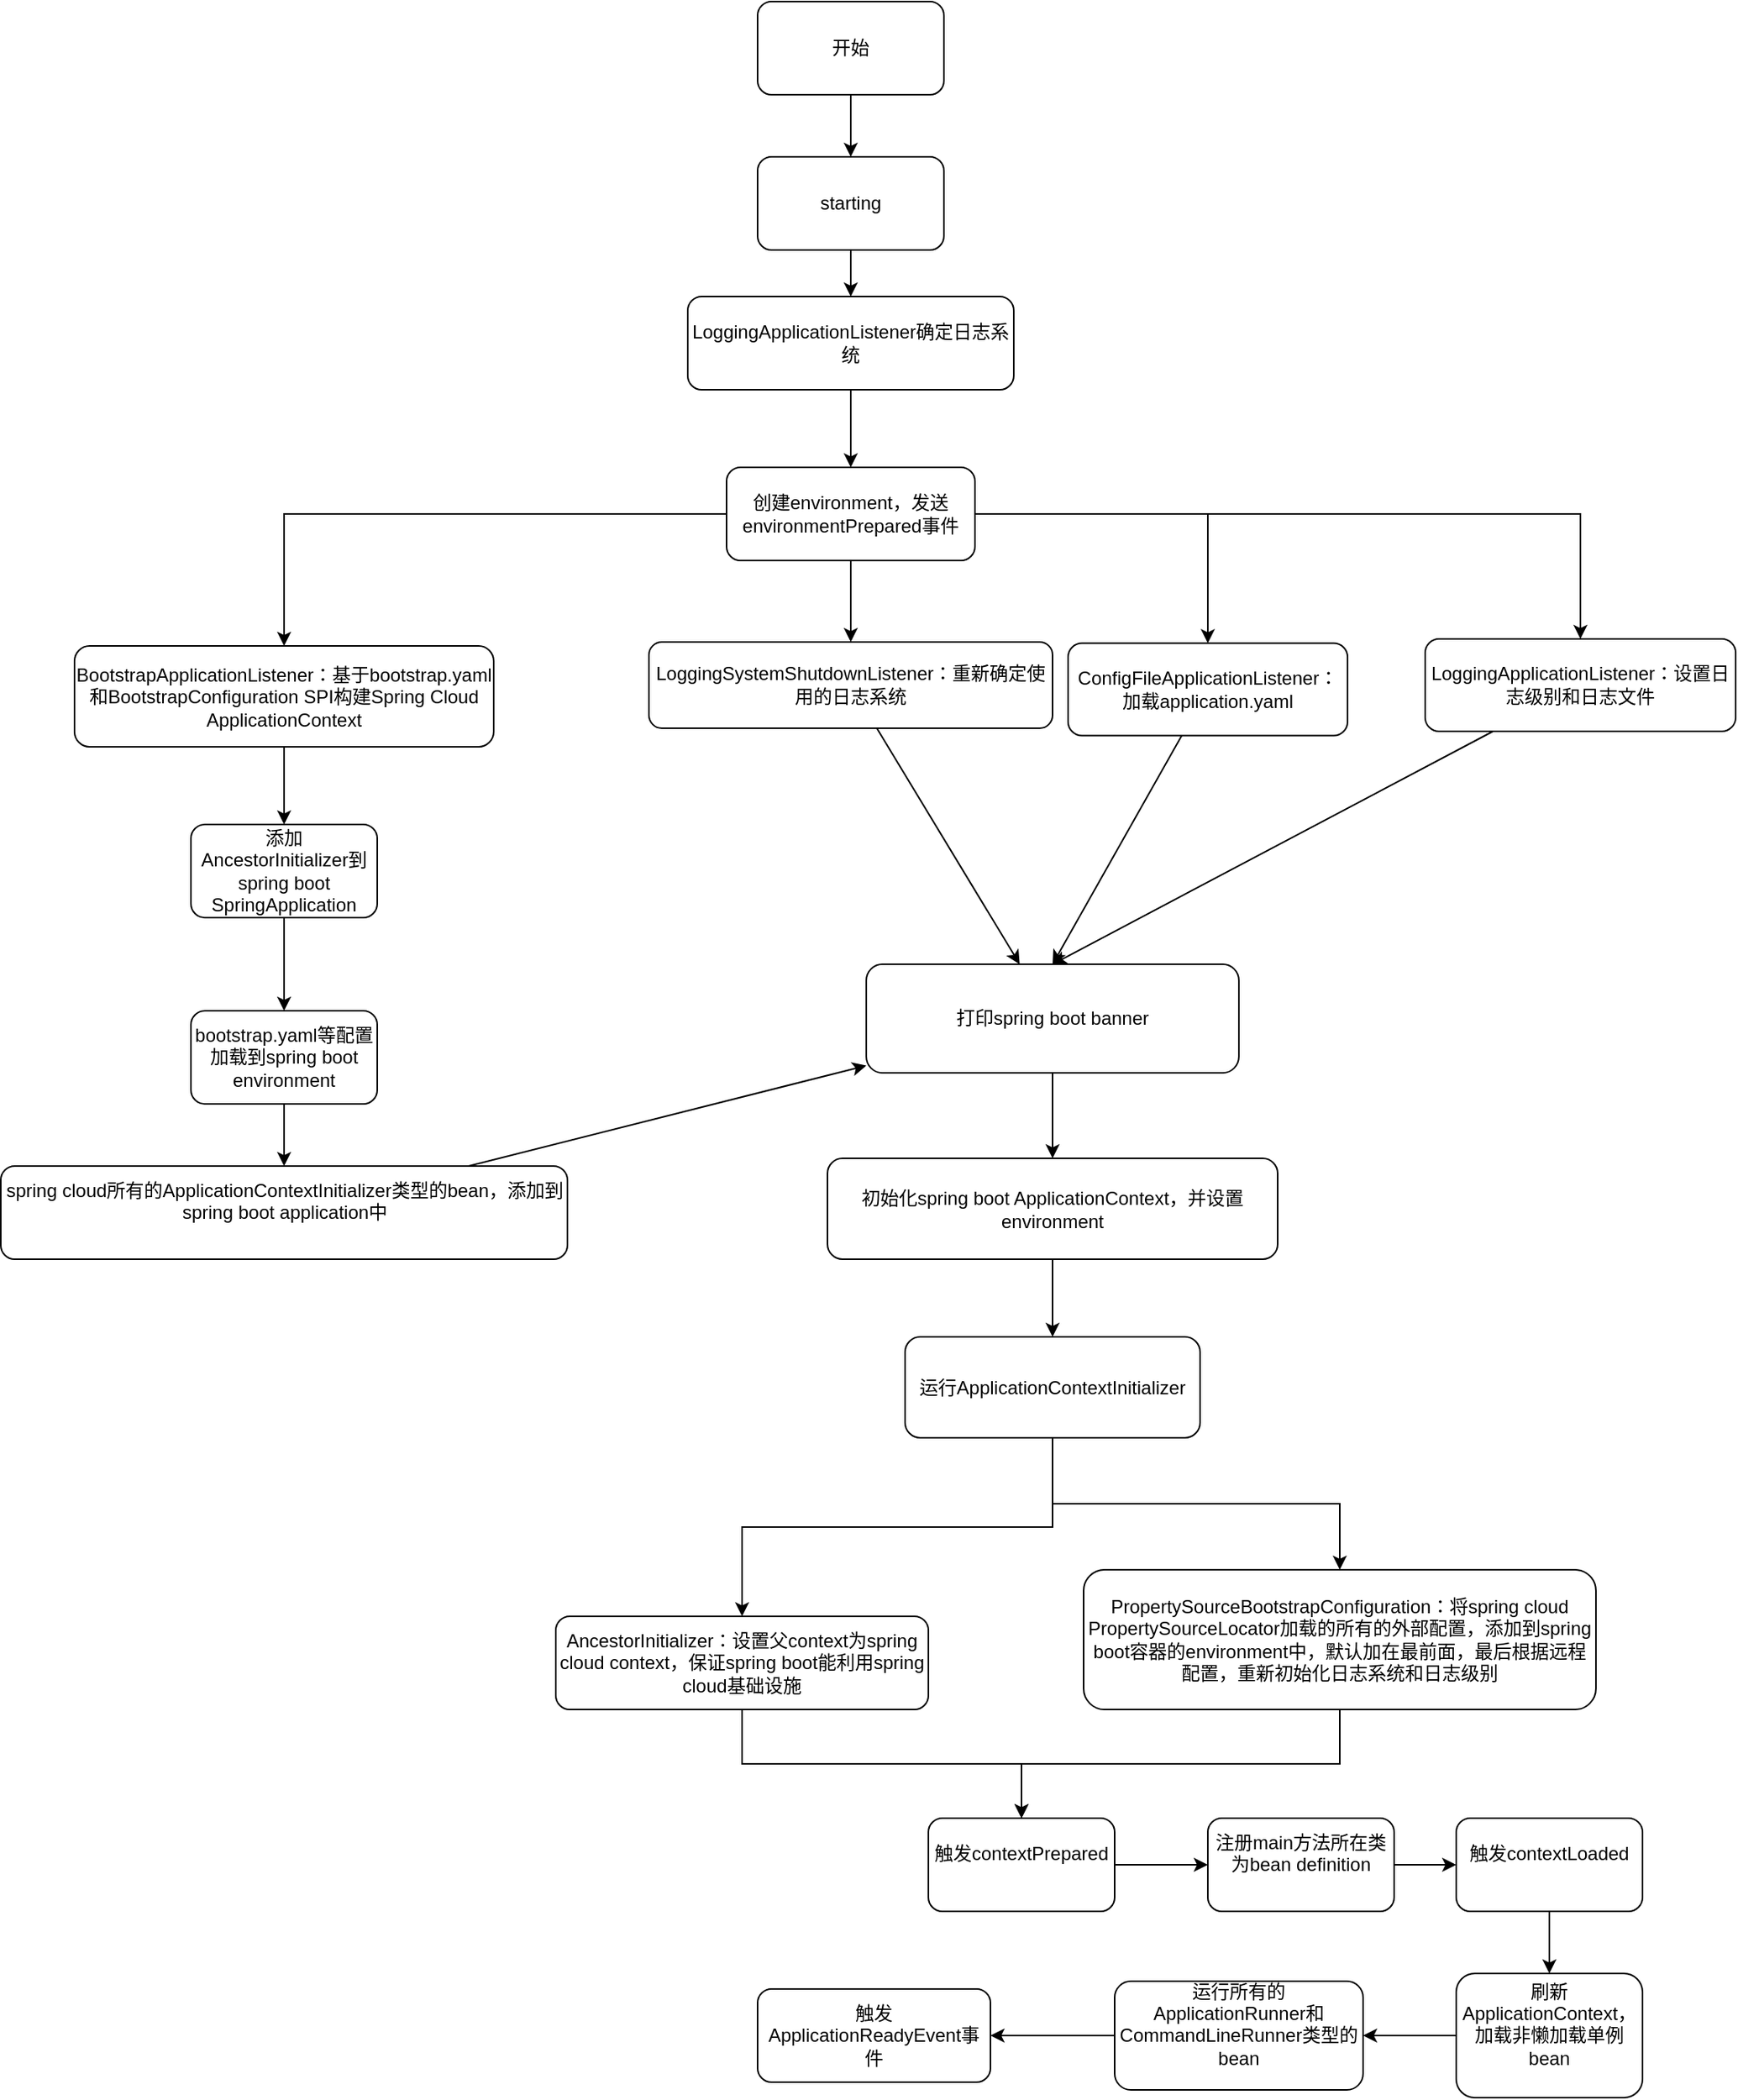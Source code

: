 <mxfile version="16.5.3" type="github">
  <diagram id="prtHgNgQTEPvFCAcTncT" name="Page-1">
    <mxGraphModel dx="2125" dy="784" grid="1" gridSize="10" guides="1" tooltips="1" connect="1" arrows="1" fold="1" page="1" pageScale="1" pageWidth="827" pageHeight="1169" math="0" shadow="0">
      <root>
        <mxCell id="0" />
        <mxCell id="1" parent="0" />
        <mxCell id="Ubx69jefZDyjw2Y8VgKQ-3" value="" style="edgeStyle=orthogonalEdgeStyle;rounded=0;orthogonalLoop=1;jettySize=auto;html=1;" edge="1" parent="1" source="Ubx69jefZDyjw2Y8VgKQ-1" target="Ubx69jefZDyjw2Y8VgKQ-2">
          <mxGeometry relative="1" as="geometry" />
        </mxCell>
        <mxCell id="Ubx69jefZDyjw2Y8VgKQ-1" value="开始" style="rounded=1;whiteSpace=wrap;html=1;" vertex="1" parent="1">
          <mxGeometry x="330" y="170" width="120" height="60" as="geometry" />
        </mxCell>
        <mxCell id="Ubx69jefZDyjw2Y8VgKQ-15" value="" style="edgeStyle=orthogonalEdgeStyle;rounded=0;orthogonalLoop=1;jettySize=auto;html=1;" edge="1" parent="1" source="Ubx69jefZDyjw2Y8VgKQ-2" target="Ubx69jefZDyjw2Y8VgKQ-14">
          <mxGeometry relative="1" as="geometry" />
        </mxCell>
        <mxCell id="Ubx69jefZDyjw2Y8VgKQ-2" value="starting" style="whiteSpace=wrap;html=1;rounded=1;" vertex="1" parent="1">
          <mxGeometry x="330" y="270" width="120" height="60" as="geometry" />
        </mxCell>
        <mxCell id="Ubx69jefZDyjw2Y8VgKQ-7" value="" style="edgeStyle=orthogonalEdgeStyle;rounded=0;orthogonalLoop=1;jettySize=auto;html=1;" edge="1" parent="1" source="Ubx69jefZDyjw2Y8VgKQ-4" target="Ubx69jefZDyjw2Y8VgKQ-6">
          <mxGeometry relative="1" as="geometry" />
        </mxCell>
        <mxCell id="Ubx69jefZDyjw2Y8VgKQ-18" value="" style="edgeStyle=orthogonalEdgeStyle;rounded=0;orthogonalLoop=1;jettySize=auto;html=1;" edge="1" parent="1" source="Ubx69jefZDyjw2Y8VgKQ-4" target="Ubx69jefZDyjw2Y8VgKQ-17">
          <mxGeometry relative="1" as="geometry" />
        </mxCell>
        <mxCell id="Ubx69jefZDyjw2Y8VgKQ-20" value="" style="edgeStyle=orthogonalEdgeStyle;rounded=0;orthogonalLoop=1;jettySize=auto;html=1;" edge="1" parent="1" source="Ubx69jefZDyjw2Y8VgKQ-4" target="Ubx69jefZDyjw2Y8VgKQ-19">
          <mxGeometry relative="1" as="geometry" />
        </mxCell>
        <mxCell id="Ubx69jefZDyjw2Y8VgKQ-24" value="" style="edgeStyle=orthogonalEdgeStyle;rounded=0;orthogonalLoop=1;jettySize=auto;html=1;" edge="1" parent="1" source="Ubx69jefZDyjw2Y8VgKQ-4" target="Ubx69jefZDyjw2Y8VgKQ-23">
          <mxGeometry relative="1" as="geometry" />
        </mxCell>
        <mxCell id="Ubx69jefZDyjw2Y8VgKQ-4" value="创建environment，发送environmentPrepared事件" style="whiteSpace=wrap;html=1;rounded=1;" vertex="1" parent="1">
          <mxGeometry x="310" y="470" width="160" height="60" as="geometry" />
        </mxCell>
        <mxCell id="Ubx69jefZDyjw2Y8VgKQ-9" value="" style="edgeStyle=orthogonalEdgeStyle;rounded=0;orthogonalLoop=1;jettySize=auto;html=1;" edge="1" parent="1" source="Ubx69jefZDyjw2Y8VgKQ-6" target="Ubx69jefZDyjw2Y8VgKQ-8">
          <mxGeometry relative="1" as="geometry" />
        </mxCell>
        <mxCell id="Ubx69jefZDyjw2Y8VgKQ-6" value="BootstrapApplicationListener：基于bootstrap.yaml和BootstrapConfiguration SPI构建Spring Cloud ApplicationContext" style="whiteSpace=wrap;html=1;rounded=1;" vertex="1" parent="1">
          <mxGeometry x="-110" y="585" width="270" height="65" as="geometry" />
        </mxCell>
        <mxCell id="Ubx69jefZDyjw2Y8VgKQ-11" value="" style="edgeStyle=orthogonalEdgeStyle;rounded=0;orthogonalLoop=1;jettySize=auto;html=1;" edge="1" parent="1" source="Ubx69jefZDyjw2Y8VgKQ-8" target="Ubx69jefZDyjw2Y8VgKQ-10">
          <mxGeometry relative="1" as="geometry" />
        </mxCell>
        <mxCell id="Ubx69jefZDyjw2Y8VgKQ-8" value="添加AncestorInitializer到spring boot SpringApplication" style="whiteSpace=wrap;html=1;rounded=1;" vertex="1" parent="1">
          <mxGeometry x="-35" y="700" width="120" height="60" as="geometry" />
        </mxCell>
        <mxCell id="Ubx69jefZDyjw2Y8VgKQ-13" value="" style="edgeStyle=orthogonalEdgeStyle;rounded=0;orthogonalLoop=1;jettySize=auto;html=1;" edge="1" parent="1" source="Ubx69jefZDyjw2Y8VgKQ-10" target="Ubx69jefZDyjw2Y8VgKQ-12">
          <mxGeometry relative="1" as="geometry" />
        </mxCell>
        <mxCell id="Ubx69jefZDyjw2Y8VgKQ-10" value="bootstrap.yaml等配置加载到spring boot environment" style="whiteSpace=wrap;html=1;rounded=1;" vertex="1" parent="1">
          <mxGeometry x="-35" y="820" width="120" height="60" as="geometry" />
        </mxCell>
        <mxCell id="Ubx69jefZDyjw2Y8VgKQ-26" style="rounded=0;orthogonalLoop=1;jettySize=auto;html=1;" edge="1" parent="1" source="Ubx69jefZDyjw2Y8VgKQ-12" target="Ubx69jefZDyjw2Y8VgKQ-25">
          <mxGeometry relative="1" as="geometry" />
        </mxCell>
        <mxCell id="Ubx69jefZDyjw2Y8VgKQ-12" value="&lt;div&gt;spring cloud所有的ApplicationContextInitializer类型的bean，添加到spring boot application中&lt;/div&gt;&lt;div&gt;&lt;br&gt;&lt;/div&gt;" style="whiteSpace=wrap;html=1;rounded=1;" vertex="1" parent="1">
          <mxGeometry x="-157.5" y="920" width="365" height="60" as="geometry" />
        </mxCell>
        <mxCell id="Ubx69jefZDyjw2Y8VgKQ-16" style="edgeStyle=orthogonalEdgeStyle;rounded=0;orthogonalLoop=1;jettySize=auto;html=1;entryX=0.5;entryY=0;entryDx=0;entryDy=0;" edge="1" parent="1" source="Ubx69jefZDyjw2Y8VgKQ-14" target="Ubx69jefZDyjw2Y8VgKQ-4">
          <mxGeometry relative="1" as="geometry" />
        </mxCell>
        <mxCell id="Ubx69jefZDyjw2Y8VgKQ-14" value="LoggingApplicationListener确定日志系统" style="whiteSpace=wrap;html=1;rounded=1;" vertex="1" parent="1">
          <mxGeometry x="285" y="360" width="210" height="60" as="geometry" />
        </mxCell>
        <mxCell id="Ubx69jefZDyjw2Y8VgKQ-27" style="rounded=0;orthogonalLoop=1;jettySize=auto;html=1;" edge="1" parent="1" source="Ubx69jefZDyjw2Y8VgKQ-17" target="Ubx69jefZDyjw2Y8VgKQ-25">
          <mxGeometry relative="1" as="geometry" />
        </mxCell>
        <mxCell id="Ubx69jefZDyjw2Y8VgKQ-17" value="LoggingSystemShutdownListener：重新确定使用的日志系统" style="whiteSpace=wrap;html=1;rounded=1;" vertex="1" parent="1">
          <mxGeometry x="260" y="582.5" width="260" height="55.5" as="geometry" />
        </mxCell>
        <mxCell id="Ubx69jefZDyjw2Y8VgKQ-28" style="rounded=0;orthogonalLoop=1;jettySize=auto;html=1;entryX=0.5;entryY=0;entryDx=0;entryDy=0;" edge="1" parent="1" source="Ubx69jefZDyjw2Y8VgKQ-19" target="Ubx69jefZDyjw2Y8VgKQ-25">
          <mxGeometry relative="1" as="geometry" />
        </mxCell>
        <mxCell id="Ubx69jefZDyjw2Y8VgKQ-19" value="ConfigFileApplicationListener：加载application.yaml" style="whiteSpace=wrap;html=1;rounded=1;" vertex="1" parent="1">
          <mxGeometry x="530" y="583.25" width="180" height="59.5" as="geometry" />
        </mxCell>
        <mxCell id="Ubx69jefZDyjw2Y8VgKQ-29" style="rounded=0;orthogonalLoop=1;jettySize=auto;html=1;entryX=0.5;entryY=0;entryDx=0;entryDy=0;" edge="1" parent="1" source="Ubx69jefZDyjw2Y8VgKQ-23" target="Ubx69jefZDyjw2Y8VgKQ-25">
          <mxGeometry relative="1" as="geometry" />
        </mxCell>
        <mxCell id="Ubx69jefZDyjw2Y8VgKQ-23" value="LoggingApplicationListener：设置日志级别和日志文件" style="whiteSpace=wrap;html=1;rounded=1;" vertex="1" parent="1">
          <mxGeometry x="760" y="580.5" width="200" height="59.5" as="geometry" />
        </mxCell>
        <mxCell id="Ubx69jefZDyjw2Y8VgKQ-33" value="" style="edgeStyle=orthogonalEdgeStyle;rounded=0;orthogonalLoop=1;jettySize=auto;html=1;" edge="1" parent="1" source="Ubx69jefZDyjw2Y8VgKQ-25" target="Ubx69jefZDyjw2Y8VgKQ-32">
          <mxGeometry relative="1" as="geometry" />
        </mxCell>
        <mxCell id="Ubx69jefZDyjw2Y8VgKQ-25" value="打印spring boot banner" style="rounded=1;whiteSpace=wrap;html=1;" vertex="1" parent="1">
          <mxGeometry x="400" y="790" width="240" height="70" as="geometry" />
        </mxCell>
        <mxCell id="Ubx69jefZDyjw2Y8VgKQ-37" style="edgeStyle=orthogonalEdgeStyle;rounded=0;orthogonalLoop=1;jettySize=auto;html=1;" edge="1" parent="1" source="Ubx69jefZDyjw2Y8VgKQ-30" target="Ubx69jefZDyjw2Y8VgKQ-35">
          <mxGeometry relative="1" as="geometry" />
        </mxCell>
        <mxCell id="Ubx69jefZDyjw2Y8VgKQ-38" style="edgeStyle=orthogonalEdgeStyle;rounded=0;orthogonalLoop=1;jettySize=auto;html=1;" edge="1" parent="1" source="Ubx69jefZDyjw2Y8VgKQ-30" target="Ubx69jefZDyjw2Y8VgKQ-36">
          <mxGeometry relative="1" as="geometry" />
        </mxCell>
        <mxCell id="Ubx69jefZDyjw2Y8VgKQ-30" value="运行ApplicationContextInitializer" style="whiteSpace=wrap;html=1;rounded=1;" vertex="1" parent="1">
          <mxGeometry x="425" y="1030" width="190" height="65" as="geometry" />
        </mxCell>
        <mxCell id="Ubx69jefZDyjw2Y8VgKQ-34" style="edgeStyle=orthogonalEdgeStyle;rounded=0;orthogonalLoop=1;jettySize=auto;html=1;entryX=0.5;entryY=0;entryDx=0;entryDy=0;" edge="1" parent="1" source="Ubx69jefZDyjw2Y8VgKQ-32" target="Ubx69jefZDyjw2Y8VgKQ-30">
          <mxGeometry relative="1" as="geometry" />
        </mxCell>
        <mxCell id="Ubx69jefZDyjw2Y8VgKQ-32" value="&lt;span&gt;初始化spring boot ApplicationContext，并设置environment&lt;/span&gt;" style="whiteSpace=wrap;html=1;rounded=1;" vertex="1" parent="1">
          <mxGeometry x="375" y="915" width="290" height="65" as="geometry" />
        </mxCell>
        <mxCell id="Ubx69jefZDyjw2Y8VgKQ-49" style="edgeStyle=orthogonalEdgeStyle;rounded=0;orthogonalLoop=1;jettySize=auto;html=1;entryX=0.5;entryY=0;entryDx=0;entryDy=0;" edge="1" parent="1" source="Ubx69jefZDyjw2Y8VgKQ-35" target="Ubx69jefZDyjw2Y8VgKQ-44">
          <mxGeometry relative="1" as="geometry" />
        </mxCell>
        <mxCell id="Ubx69jefZDyjw2Y8VgKQ-35" value="&lt;span&gt;AncestorInitializer：设置父context为spring cloud context，保证spring boot能利用spring cloud基础设施&lt;/span&gt;" style="rounded=1;whiteSpace=wrap;html=1;" vertex="1" parent="1">
          <mxGeometry x="200" y="1210" width="240" height="60" as="geometry" />
        </mxCell>
        <mxCell id="Ubx69jefZDyjw2Y8VgKQ-50" style="edgeStyle=orthogonalEdgeStyle;rounded=0;orthogonalLoop=1;jettySize=auto;html=1;entryX=0.5;entryY=0;entryDx=0;entryDy=0;" edge="1" parent="1" source="Ubx69jefZDyjw2Y8VgKQ-36" target="Ubx69jefZDyjw2Y8VgKQ-44">
          <mxGeometry relative="1" as="geometry" />
        </mxCell>
        <mxCell id="Ubx69jefZDyjw2Y8VgKQ-36" value="PropertySourceBootstrapConfiguration：将spring cloud PropertySourceLocator加载的所有的外部配置，添加到spring boot容器的environment中，默认加在最前面，最后根据远程配置，重新初始化日志系统和日志级别" style="rounded=1;whiteSpace=wrap;html=1;" vertex="1" parent="1">
          <mxGeometry x="540" y="1180" width="330" height="90" as="geometry" />
        </mxCell>
        <mxCell id="Ubx69jefZDyjw2Y8VgKQ-52" style="edgeStyle=orthogonalEdgeStyle;rounded=0;orthogonalLoop=1;jettySize=auto;html=1;" edge="1" parent="1" source="Ubx69jefZDyjw2Y8VgKQ-42" target="Ubx69jefZDyjw2Y8VgKQ-45">
          <mxGeometry relative="1" as="geometry" />
        </mxCell>
        <mxCell id="Ubx69jefZDyjw2Y8VgKQ-42" value="&lt;div&gt;注册main方法所在类为bean definition&lt;/div&gt;&lt;div&gt;&lt;br&gt;&lt;/div&gt;" style="rounded=1;whiteSpace=wrap;html=1;" vertex="1" parent="1">
          <mxGeometry x="620" y="1340" width="120" height="60" as="geometry" />
        </mxCell>
        <mxCell id="Ubx69jefZDyjw2Y8VgKQ-51" style="edgeStyle=orthogonalEdgeStyle;rounded=0;orthogonalLoop=1;jettySize=auto;html=1;entryX=0;entryY=0.5;entryDx=0;entryDy=0;" edge="1" parent="1" source="Ubx69jefZDyjw2Y8VgKQ-44" target="Ubx69jefZDyjw2Y8VgKQ-42">
          <mxGeometry relative="1" as="geometry" />
        </mxCell>
        <mxCell id="Ubx69jefZDyjw2Y8VgKQ-44" value="&lt;div&gt;触发contextPrepared&lt;/div&gt;&lt;div&gt;&lt;br&gt;&lt;/div&gt;" style="rounded=1;whiteSpace=wrap;html=1;" vertex="1" parent="1">
          <mxGeometry x="440" y="1340" width="120" height="60" as="geometry" />
        </mxCell>
        <mxCell id="Ubx69jefZDyjw2Y8VgKQ-53" style="edgeStyle=orthogonalEdgeStyle;rounded=0;orthogonalLoop=1;jettySize=auto;html=1;entryX=0.5;entryY=0;entryDx=0;entryDy=0;" edge="1" parent="1" source="Ubx69jefZDyjw2Y8VgKQ-45" target="Ubx69jefZDyjw2Y8VgKQ-46">
          <mxGeometry relative="1" as="geometry" />
        </mxCell>
        <mxCell id="Ubx69jefZDyjw2Y8VgKQ-45" value="&lt;div&gt;&lt;div&gt;触发contextLoaded&lt;/div&gt;&lt;/div&gt;&lt;div&gt;&lt;br&gt;&lt;/div&gt;" style="rounded=1;whiteSpace=wrap;html=1;" vertex="1" parent="1">
          <mxGeometry x="780" y="1340" width="120" height="60" as="geometry" />
        </mxCell>
        <mxCell id="Ubx69jefZDyjw2Y8VgKQ-54" style="edgeStyle=orthogonalEdgeStyle;rounded=0;orthogonalLoop=1;jettySize=auto;html=1;" edge="1" parent="1" source="Ubx69jefZDyjw2Y8VgKQ-46" target="Ubx69jefZDyjw2Y8VgKQ-47">
          <mxGeometry relative="1" as="geometry" />
        </mxCell>
        <mxCell id="Ubx69jefZDyjw2Y8VgKQ-46" value="&lt;div&gt;&lt;div&gt;&lt;div&gt;刷新ApplicationContext，加载非懒加载单例bean&lt;/div&gt;&lt;/div&gt;&lt;/div&gt;&lt;div&gt;&lt;br&gt;&lt;/div&gt;" style="rounded=1;whiteSpace=wrap;html=1;" vertex="1" parent="1">
          <mxGeometry x="780" y="1440" width="120" height="80" as="geometry" />
        </mxCell>
        <mxCell id="Ubx69jefZDyjw2Y8VgKQ-55" style="edgeStyle=orthogonalEdgeStyle;rounded=0;orthogonalLoop=1;jettySize=auto;html=1;entryX=1;entryY=0.5;entryDx=0;entryDy=0;" edge="1" parent="1" source="Ubx69jefZDyjw2Y8VgKQ-47" target="Ubx69jefZDyjw2Y8VgKQ-48">
          <mxGeometry relative="1" as="geometry" />
        </mxCell>
        <mxCell id="Ubx69jefZDyjw2Y8VgKQ-47" value="&lt;div&gt;&lt;div&gt;&lt;div&gt;&lt;div&gt;运行所有的ApplicationRunner和CommandLineRunner类型的bean&lt;/div&gt;&lt;/div&gt;&lt;/div&gt;&lt;/div&gt;&lt;div&gt;&lt;br&gt;&lt;/div&gt;" style="rounded=1;whiteSpace=wrap;html=1;" vertex="1" parent="1">
          <mxGeometry x="560" y="1445" width="160" height="70" as="geometry" />
        </mxCell>
        <mxCell id="Ubx69jefZDyjw2Y8VgKQ-48" value="触发ApplicationReadyEvent事件" style="rounded=1;whiteSpace=wrap;html=1;" vertex="1" parent="1">
          <mxGeometry x="330" y="1450" width="150" height="60" as="geometry" />
        </mxCell>
      </root>
    </mxGraphModel>
  </diagram>
</mxfile>

